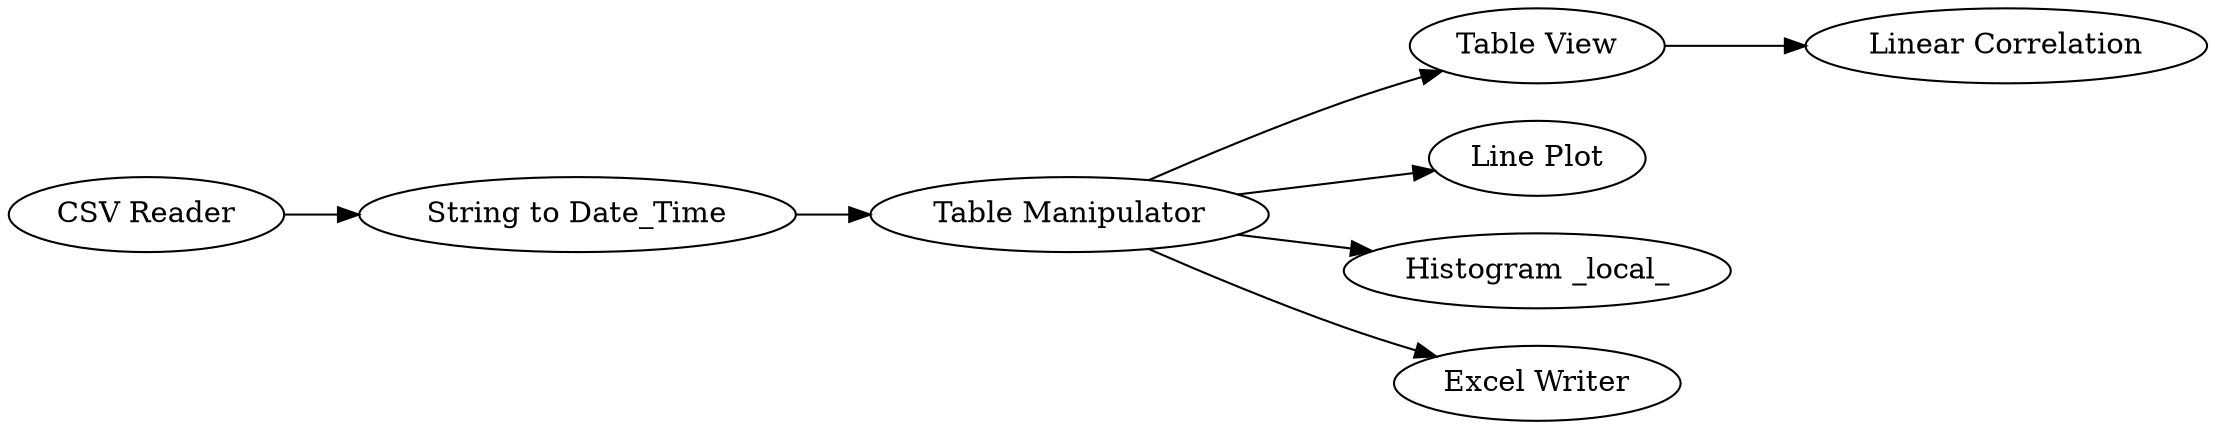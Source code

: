 digraph {
	"-2343526840107322898_7" [label="Table View"]
	"-2343526840107322898_3" [label="Table Manipulator"]
	"-2343526840107322898_6" [label="Line Plot"]
	"-2343526840107322898_9" [label="Linear Correlation"]
	"-2343526840107322898_1" [label="CSV Reader"]
	"-2343526840107322898_4" [label="String to Date_Time"]
	"-2343526840107322898_10" [label="Histogram _local_"]
	"-2343526840107322898_8" [label="Excel Writer"]
	"-2343526840107322898_1" -> "-2343526840107322898_4"
	"-2343526840107322898_3" -> "-2343526840107322898_7"
	"-2343526840107322898_3" -> "-2343526840107322898_6"
	"-2343526840107322898_4" -> "-2343526840107322898_3"
	"-2343526840107322898_3" -> "-2343526840107322898_8"
	"-2343526840107322898_3" -> "-2343526840107322898_10"
	"-2343526840107322898_7" -> "-2343526840107322898_9"
	rankdir=LR
}
